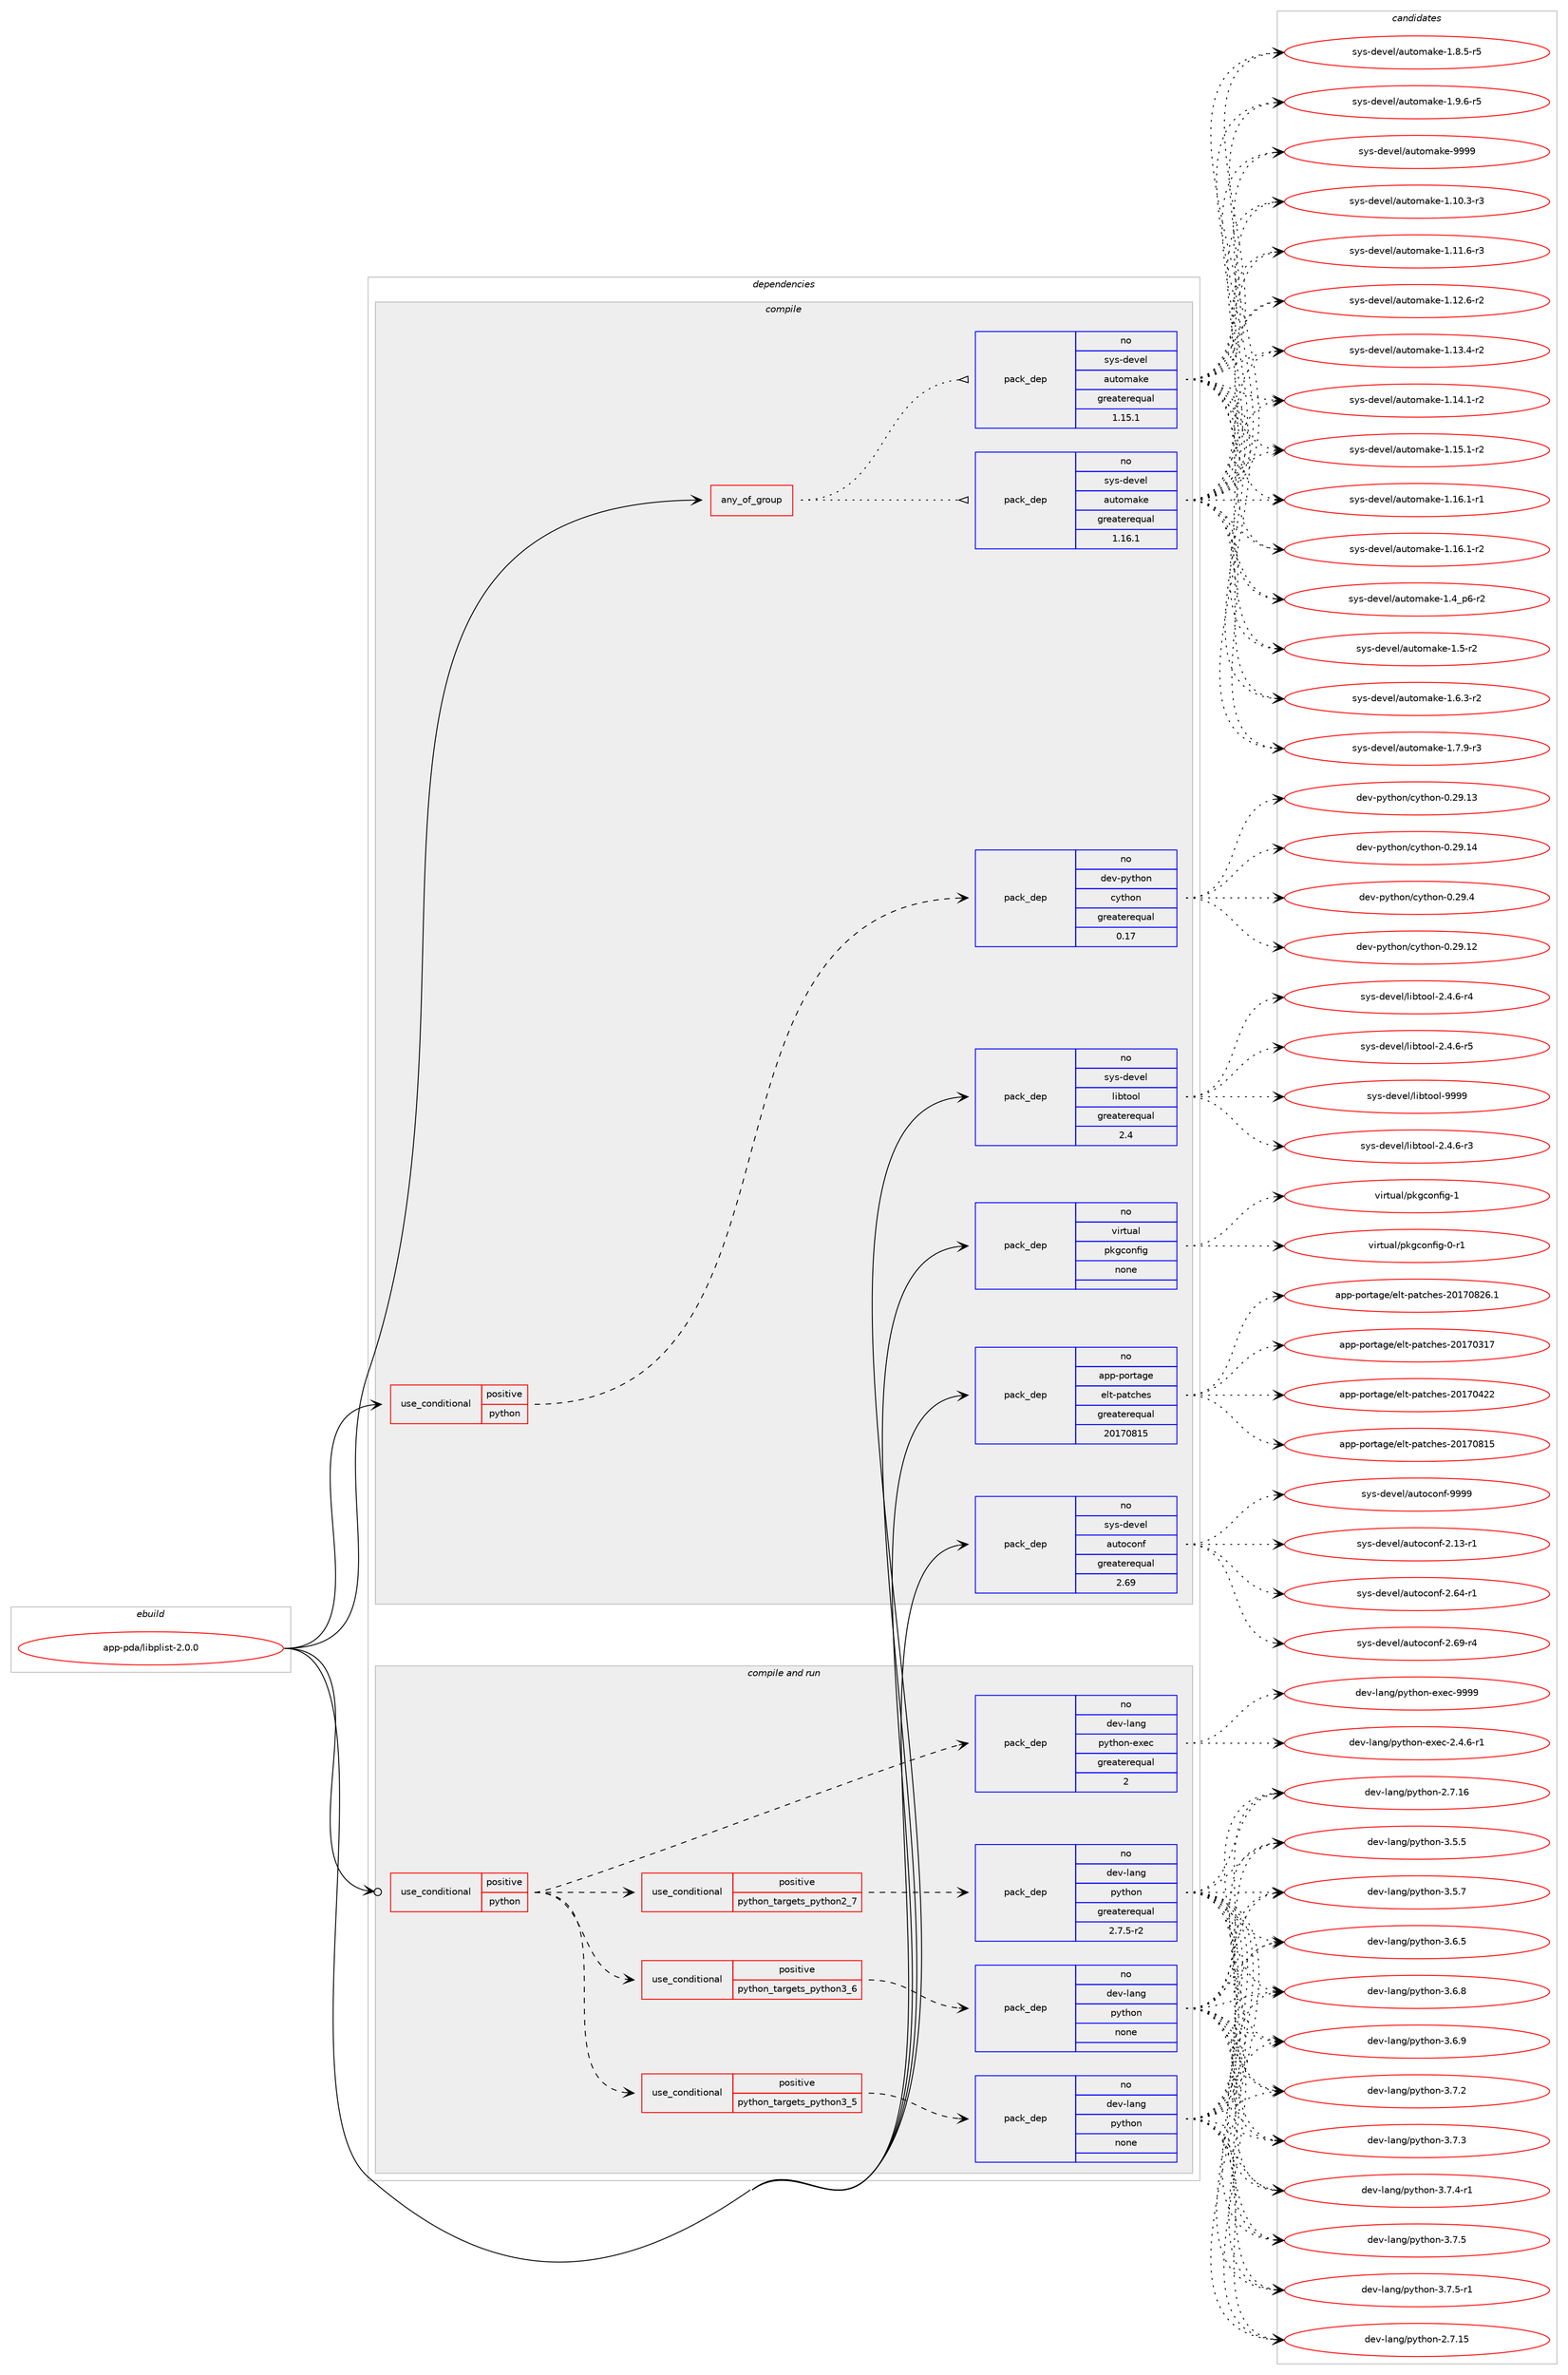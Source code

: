digraph prolog {

# *************
# Graph options
# *************

newrank=true;
concentrate=true;
compound=true;
graph [rankdir=LR,fontname=Helvetica,fontsize=10,ranksep=1.5];#, ranksep=2.5, nodesep=0.2];
edge  [arrowhead=vee];
node  [fontname=Helvetica,fontsize=10];

# **********
# The ebuild
# **********

subgraph cluster_leftcol {
color=gray;
rank=same;
label=<<i>ebuild</i>>;
id [label="app-pda/libplist-2.0.0", color=red, width=4, href="../app-pda/libplist-2.0.0.svg"];
}

# ****************
# The dependencies
# ****************

subgraph cluster_midcol {
color=gray;
label=<<i>dependencies</i>>;
subgraph cluster_compile {
fillcolor="#eeeeee";
style=filled;
label=<<i>compile</i>>;
subgraph any8809 {
dependency504776 [label=<<TABLE BORDER="0" CELLBORDER="1" CELLSPACING="0" CELLPADDING="4"><TR><TD CELLPADDING="10">any_of_group</TD></TR></TABLE>>, shape=none, color=red];subgraph pack375320 {
dependency504777 [label=<<TABLE BORDER="0" CELLBORDER="1" CELLSPACING="0" CELLPADDING="4" WIDTH="220"><TR><TD ROWSPAN="6" CELLPADDING="30">pack_dep</TD></TR><TR><TD WIDTH="110">no</TD></TR><TR><TD>sys-devel</TD></TR><TR><TD>automake</TD></TR><TR><TD>greaterequal</TD></TR><TR><TD>1.16.1</TD></TR></TABLE>>, shape=none, color=blue];
}
dependency504776:e -> dependency504777:w [weight=20,style="dotted",arrowhead="oinv"];
subgraph pack375321 {
dependency504778 [label=<<TABLE BORDER="0" CELLBORDER="1" CELLSPACING="0" CELLPADDING="4" WIDTH="220"><TR><TD ROWSPAN="6" CELLPADDING="30">pack_dep</TD></TR><TR><TD WIDTH="110">no</TD></TR><TR><TD>sys-devel</TD></TR><TR><TD>automake</TD></TR><TR><TD>greaterequal</TD></TR><TR><TD>1.15.1</TD></TR></TABLE>>, shape=none, color=blue];
}
dependency504776:e -> dependency504778:w [weight=20,style="dotted",arrowhead="oinv"];
}
id:e -> dependency504776:w [weight=20,style="solid",arrowhead="vee"];
subgraph cond120331 {
dependency504779 [label=<<TABLE BORDER="0" CELLBORDER="1" CELLSPACING="0" CELLPADDING="4"><TR><TD ROWSPAN="3" CELLPADDING="10">use_conditional</TD></TR><TR><TD>positive</TD></TR><TR><TD>python</TD></TR></TABLE>>, shape=none, color=red];
subgraph pack375322 {
dependency504780 [label=<<TABLE BORDER="0" CELLBORDER="1" CELLSPACING="0" CELLPADDING="4" WIDTH="220"><TR><TD ROWSPAN="6" CELLPADDING="30">pack_dep</TD></TR><TR><TD WIDTH="110">no</TD></TR><TR><TD>dev-python</TD></TR><TR><TD>cython</TD></TR><TR><TD>greaterequal</TD></TR><TR><TD>0.17</TD></TR></TABLE>>, shape=none, color=blue];
}
dependency504779:e -> dependency504780:w [weight=20,style="dashed",arrowhead="vee"];
}
id:e -> dependency504779:w [weight=20,style="solid",arrowhead="vee"];
subgraph pack375323 {
dependency504781 [label=<<TABLE BORDER="0" CELLBORDER="1" CELLSPACING="0" CELLPADDING="4" WIDTH="220"><TR><TD ROWSPAN="6" CELLPADDING="30">pack_dep</TD></TR><TR><TD WIDTH="110">no</TD></TR><TR><TD>app-portage</TD></TR><TR><TD>elt-patches</TD></TR><TR><TD>greaterequal</TD></TR><TR><TD>20170815</TD></TR></TABLE>>, shape=none, color=blue];
}
id:e -> dependency504781:w [weight=20,style="solid",arrowhead="vee"];
subgraph pack375324 {
dependency504782 [label=<<TABLE BORDER="0" CELLBORDER="1" CELLSPACING="0" CELLPADDING="4" WIDTH="220"><TR><TD ROWSPAN="6" CELLPADDING="30">pack_dep</TD></TR><TR><TD WIDTH="110">no</TD></TR><TR><TD>sys-devel</TD></TR><TR><TD>autoconf</TD></TR><TR><TD>greaterequal</TD></TR><TR><TD>2.69</TD></TR></TABLE>>, shape=none, color=blue];
}
id:e -> dependency504782:w [weight=20,style="solid",arrowhead="vee"];
subgraph pack375325 {
dependency504783 [label=<<TABLE BORDER="0" CELLBORDER="1" CELLSPACING="0" CELLPADDING="4" WIDTH="220"><TR><TD ROWSPAN="6" CELLPADDING="30">pack_dep</TD></TR><TR><TD WIDTH="110">no</TD></TR><TR><TD>sys-devel</TD></TR><TR><TD>libtool</TD></TR><TR><TD>greaterequal</TD></TR><TR><TD>2.4</TD></TR></TABLE>>, shape=none, color=blue];
}
id:e -> dependency504783:w [weight=20,style="solid",arrowhead="vee"];
subgraph pack375326 {
dependency504784 [label=<<TABLE BORDER="0" CELLBORDER="1" CELLSPACING="0" CELLPADDING="4" WIDTH="220"><TR><TD ROWSPAN="6" CELLPADDING="30">pack_dep</TD></TR><TR><TD WIDTH="110">no</TD></TR><TR><TD>virtual</TD></TR><TR><TD>pkgconfig</TD></TR><TR><TD>none</TD></TR><TR><TD></TD></TR></TABLE>>, shape=none, color=blue];
}
id:e -> dependency504784:w [weight=20,style="solid",arrowhead="vee"];
}
subgraph cluster_compileandrun {
fillcolor="#eeeeee";
style=filled;
label=<<i>compile and run</i>>;
subgraph cond120332 {
dependency504785 [label=<<TABLE BORDER="0" CELLBORDER="1" CELLSPACING="0" CELLPADDING="4"><TR><TD ROWSPAN="3" CELLPADDING="10">use_conditional</TD></TR><TR><TD>positive</TD></TR><TR><TD>python</TD></TR></TABLE>>, shape=none, color=red];
subgraph cond120333 {
dependency504786 [label=<<TABLE BORDER="0" CELLBORDER="1" CELLSPACING="0" CELLPADDING="4"><TR><TD ROWSPAN="3" CELLPADDING="10">use_conditional</TD></TR><TR><TD>positive</TD></TR><TR><TD>python_targets_python2_7</TD></TR></TABLE>>, shape=none, color=red];
subgraph pack375327 {
dependency504787 [label=<<TABLE BORDER="0" CELLBORDER="1" CELLSPACING="0" CELLPADDING="4" WIDTH="220"><TR><TD ROWSPAN="6" CELLPADDING="30">pack_dep</TD></TR><TR><TD WIDTH="110">no</TD></TR><TR><TD>dev-lang</TD></TR><TR><TD>python</TD></TR><TR><TD>greaterequal</TD></TR><TR><TD>2.7.5-r2</TD></TR></TABLE>>, shape=none, color=blue];
}
dependency504786:e -> dependency504787:w [weight=20,style="dashed",arrowhead="vee"];
}
dependency504785:e -> dependency504786:w [weight=20,style="dashed",arrowhead="vee"];
subgraph cond120334 {
dependency504788 [label=<<TABLE BORDER="0" CELLBORDER="1" CELLSPACING="0" CELLPADDING="4"><TR><TD ROWSPAN="3" CELLPADDING="10">use_conditional</TD></TR><TR><TD>positive</TD></TR><TR><TD>python_targets_python3_5</TD></TR></TABLE>>, shape=none, color=red];
subgraph pack375328 {
dependency504789 [label=<<TABLE BORDER="0" CELLBORDER="1" CELLSPACING="0" CELLPADDING="4" WIDTH="220"><TR><TD ROWSPAN="6" CELLPADDING="30">pack_dep</TD></TR><TR><TD WIDTH="110">no</TD></TR><TR><TD>dev-lang</TD></TR><TR><TD>python</TD></TR><TR><TD>none</TD></TR><TR><TD></TD></TR></TABLE>>, shape=none, color=blue];
}
dependency504788:e -> dependency504789:w [weight=20,style="dashed",arrowhead="vee"];
}
dependency504785:e -> dependency504788:w [weight=20,style="dashed",arrowhead="vee"];
subgraph cond120335 {
dependency504790 [label=<<TABLE BORDER="0" CELLBORDER="1" CELLSPACING="0" CELLPADDING="4"><TR><TD ROWSPAN="3" CELLPADDING="10">use_conditional</TD></TR><TR><TD>positive</TD></TR><TR><TD>python_targets_python3_6</TD></TR></TABLE>>, shape=none, color=red];
subgraph pack375329 {
dependency504791 [label=<<TABLE BORDER="0" CELLBORDER="1" CELLSPACING="0" CELLPADDING="4" WIDTH="220"><TR><TD ROWSPAN="6" CELLPADDING="30">pack_dep</TD></TR><TR><TD WIDTH="110">no</TD></TR><TR><TD>dev-lang</TD></TR><TR><TD>python</TD></TR><TR><TD>none</TD></TR><TR><TD></TD></TR></TABLE>>, shape=none, color=blue];
}
dependency504790:e -> dependency504791:w [weight=20,style="dashed",arrowhead="vee"];
}
dependency504785:e -> dependency504790:w [weight=20,style="dashed",arrowhead="vee"];
subgraph pack375330 {
dependency504792 [label=<<TABLE BORDER="0" CELLBORDER="1" CELLSPACING="0" CELLPADDING="4" WIDTH="220"><TR><TD ROWSPAN="6" CELLPADDING="30">pack_dep</TD></TR><TR><TD WIDTH="110">no</TD></TR><TR><TD>dev-lang</TD></TR><TR><TD>python-exec</TD></TR><TR><TD>greaterequal</TD></TR><TR><TD>2</TD></TR></TABLE>>, shape=none, color=blue];
}
dependency504785:e -> dependency504792:w [weight=20,style="dashed",arrowhead="vee"];
}
id:e -> dependency504785:w [weight=20,style="solid",arrowhead="odotvee"];
}
subgraph cluster_run {
fillcolor="#eeeeee";
style=filled;
label=<<i>run</i>>;
}
}

# **************
# The candidates
# **************

subgraph cluster_choices {
rank=same;
color=gray;
label=<<i>candidates</i>>;

subgraph choice375320 {
color=black;
nodesep=1;
choice11512111545100101118101108479711711611110997107101454946494846514511451 [label="sys-devel/automake-1.10.3-r3", color=red, width=4,href="../sys-devel/automake-1.10.3-r3.svg"];
choice11512111545100101118101108479711711611110997107101454946494946544511451 [label="sys-devel/automake-1.11.6-r3", color=red, width=4,href="../sys-devel/automake-1.11.6-r3.svg"];
choice11512111545100101118101108479711711611110997107101454946495046544511450 [label="sys-devel/automake-1.12.6-r2", color=red, width=4,href="../sys-devel/automake-1.12.6-r2.svg"];
choice11512111545100101118101108479711711611110997107101454946495146524511450 [label="sys-devel/automake-1.13.4-r2", color=red, width=4,href="../sys-devel/automake-1.13.4-r2.svg"];
choice11512111545100101118101108479711711611110997107101454946495246494511450 [label="sys-devel/automake-1.14.1-r2", color=red, width=4,href="../sys-devel/automake-1.14.1-r2.svg"];
choice11512111545100101118101108479711711611110997107101454946495346494511450 [label="sys-devel/automake-1.15.1-r2", color=red, width=4,href="../sys-devel/automake-1.15.1-r2.svg"];
choice11512111545100101118101108479711711611110997107101454946495446494511449 [label="sys-devel/automake-1.16.1-r1", color=red, width=4,href="../sys-devel/automake-1.16.1-r1.svg"];
choice11512111545100101118101108479711711611110997107101454946495446494511450 [label="sys-devel/automake-1.16.1-r2", color=red, width=4,href="../sys-devel/automake-1.16.1-r2.svg"];
choice115121115451001011181011084797117116111109971071014549465295112544511450 [label="sys-devel/automake-1.4_p6-r2", color=red, width=4,href="../sys-devel/automake-1.4_p6-r2.svg"];
choice11512111545100101118101108479711711611110997107101454946534511450 [label="sys-devel/automake-1.5-r2", color=red, width=4,href="../sys-devel/automake-1.5-r2.svg"];
choice115121115451001011181011084797117116111109971071014549465446514511450 [label="sys-devel/automake-1.6.3-r2", color=red, width=4,href="../sys-devel/automake-1.6.3-r2.svg"];
choice115121115451001011181011084797117116111109971071014549465546574511451 [label="sys-devel/automake-1.7.9-r3", color=red, width=4,href="../sys-devel/automake-1.7.9-r3.svg"];
choice115121115451001011181011084797117116111109971071014549465646534511453 [label="sys-devel/automake-1.8.5-r5", color=red, width=4,href="../sys-devel/automake-1.8.5-r5.svg"];
choice115121115451001011181011084797117116111109971071014549465746544511453 [label="sys-devel/automake-1.9.6-r5", color=red, width=4,href="../sys-devel/automake-1.9.6-r5.svg"];
choice115121115451001011181011084797117116111109971071014557575757 [label="sys-devel/automake-9999", color=red, width=4,href="../sys-devel/automake-9999.svg"];
dependency504777:e -> choice11512111545100101118101108479711711611110997107101454946494846514511451:w [style=dotted,weight="100"];
dependency504777:e -> choice11512111545100101118101108479711711611110997107101454946494946544511451:w [style=dotted,weight="100"];
dependency504777:e -> choice11512111545100101118101108479711711611110997107101454946495046544511450:w [style=dotted,weight="100"];
dependency504777:e -> choice11512111545100101118101108479711711611110997107101454946495146524511450:w [style=dotted,weight="100"];
dependency504777:e -> choice11512111545100101118101108479711711611110997107101454946495246494511450:w [style=dotted,weight="100"];
dependency504777:e -> choice11512111545100101118101108479711711611110997107101454946495346494511450:w [style=dotted,weight="100"];
dependency504777:e -> choice11512111545100101118101108479711711611110997107101454946495446494511449:w [style=dotted,weight="100"];
dependency504777:e -> choice11512111545100101118101108479711711611110997107101454946495446494511450:w [style=dotted,weight="100"];
dependency504777:e -> choice115121115451001011181011084797117116111109971071014549465295112544511450:w [style=dotted,weight="100"];
dependency504777:e -> choice11512111545100101118101108479711711611110997107101454946534511450:w [style=dotted,weight="100"];
dependency504777:e -> choice115121115451001011181011084797117116111109971071014549465446514511450:w [style=dotted,weight="100"];
dependency504777:e -> choice115121115451001011181011084797117116111109971071014549465546574511451:w [style=dotted,weight="100"];
dependency504777:e -> choice115121115451001011181011084797117116111109971071014549465646534511453:w [style=dotted,weight="100"];
dependency504777:e -> choice115121115451001011181011084797117116111109971071014549465746544511453:w [style=dotted,weight="100"];
dependency504777:e -> choice115121115451001011181011084797117116111109971071014557575757:w [style=dotted,weight="100"];
}
subgraph choice375321 {
color=black;
nodesep=1;
choice11512111545100101118101108479711711611110997107101454946494846514511451 [label="sys-devel/automake-1.10.3-r3", color=red, width=4,href="../sys-devel/automake-1.10.3-r3.svg"];
choice11512111545100101118101108479711711611110997107101454946494946544511451 [label="sys-devel/automake-1.11.6-r3", color=red, width=4,href="../sys-devel/automake-1.11.6-r3.svg"];
choice11512111545100101118101108479711711611110997107101454946495046544511450 [label="sys-devel/automake-1.12.6-r2", color=red, width=4,href="../sys-devel/automake-1.12.6-r2.svg"];
choice11512111545100101118101108479711711611110997107101454946495146524511450 [label="sys-devel/automake-1.13.4-r2", color=red, width=4,href="../sys-devel/automake-1.13.4-r2.svg"];
choice11512111545100101118101108479711711611110997107101454946495246494511450 [label="sys-devel/automake-1.14.1-r2", color=red, width=4,href="../sys-devel/automake-1.14.1-r2.svg"];
choice11512111545100101118101108479711711611110997107101454946495346494511450 [label="sys-devel/automake-1.15.1-r2", color=red, width=4,href="../sys-devel/automake-1.15.1-r2.svg"];
choice11512111545100101118101108479711711611110997107101454946495446494511449 [label="sys-devel/automake-1.16.1-r1", color=red, width=4,href="../sys-devel/automake-1.16.1-r1.svg"];
choice11512111545100101118101108479711711611110997107101454946495446494511450 [label="sys-devel/automake-1.16.1-r2", color=red, width=4,href="../sys-devel/automake-1.16.1-r2.svg"];
choice115121115451001011181011084797117116111109971071014549465295112544511450 [label="sys-devel/automake-1.4_p6-r2", color=red, width=4,href="../sys-devel/automake-1.4_p6-r2.svg"];
choice11512111545100101118101108479711711611110997107101454946534511450 [label="sys-devel/automake-1.5-r2", color=red, width=4,href="../sys-devel/automake-1.5-r2.svg"];
choice115121115451001011181011084797117116111109971071014549465446514511450 [label="sys-devel/automake-1.6.3-r2", color=red, width=4,href="../sys-devel/automake-1.6.3-r2.svg"];
choice115121115451001011181011084797117116111109971071014549465546574511451 [label="sys-devel/automake-1.7.9-r3", color=red, width=4,href="../sys-devel/automake-1.7.9-r3.svg"];
choice115121115451001011181011084797117116111109971071014549465646534511453 [label="sys-devel/automake-1.8.5-r5", color=red, width=4,href="../sys-devel/automake-1.8.5-r5.svg"];
choice115121115451001011181011084797117116111109971071014549465746544511453 [label="sys-devel/automake-1.9.6-r5", color=red, width=4,href="../sys-devel/automake-1.9.6-r5.svg"];
choice115121115451001011181011084797117116111109971071014557575757 [label="sys-devel/automake-9999", color=red, width=4,href="../sys-devel/automake-9999.svg"];
dependency504778:e -> choice11512111545100101118101108479711711611110997107101454946494846514511451:w [style=dotted,weight="100"];
dependency504778:e -> choice11512111545100101118101108479711711611110997107101454946494946544511451:w [style=dotted,weight="100"];
dependency504778:e -> choice11512111545100101118101108479711711611110997107101454946495046544511450:w [style=dotted,weight="100"];
dependency504778:e -> choice11512111545100101118101108479711711611110997107101454946495146524511450:w [style=dotted,weight="100"];
dependency504778:e -> choice11512111545100101118101108479711711611110997107101454946495246494511450:w [style=dotted,weight="100"];
dependency504778:e -> choice11512111545100101118101108479711711611110997107101454946495346494511450:w [style=dotted,weight="100"];
dependency504778:e -> choice11512111545100101118101108479711711611110997107101454946495446494511449:w [style=dotted,weight="100"];
dependency504778:e -> choice11512111545100101118101108479711711611110997107101454946495446494511450:w [style=dotted,weight="100"];
dependency504778:e -> choice115121115451001011181011084797117116111109971071014549465295112544511450:w [style=dotted,weight="100"];
dependency504778:e -> choice11512111545100101118101108479711711611110997107101454946534511450:w [style=dotted,weight="100"];
dependency504778:e -> choice115121115451001011181011084797117116111109971071014549465446514511450:w [style=dotted,weight="100"];
dependency504778:e -> choice115121115451001011181011084797117116111109971071014549465546574511451:w [style=dotted,weight="100"];
dependency504778:e -> choice115121115451001011181011084797117116111109971071014549465646534511453:w [style=dotted,weight="100"];
dependency504778:e -> choice115121115451001011181011084797117116111109971071014549465746544511453:w [style=dotted,weight="100"];
dependency504778:e -> choice115121115451001011181011084797117116111109971071014557575757:w [style=dotted,weight="100"];
}
subgraph choice375322 {
color=black;
nodesep=1;
choice1001011184511212111610411111047991211161041111104548465057464950 [label="dev-python/cython-0.29.12", color=red, width=4,href="../dev-python/cython-0.29.12.svg"];
choice1001011184511212111610411111047991211161041111104548465057464951 [label="dev-python/cython-0.29.13", color=red, width=4,href="../dev-python/cython-0.29.13.svg"];
choice1001011184511212111610411111047991211161041111104548465057464952 [label="dev-python/cython-0.29.14", color=red, width=4,href="../dev-python/cython-0.29.14.svg"];
choice10010111845112121116104111110479912111610411111045484650574652 [label="dev-python/cython-0.29.4", color=red, width=4,href="../dev-python/cython-0.29.4.svg"];
dependency504780:e -> choice1001011184511212111610411111047991211161041111104548465057464950:w [style=dotted,weight="100"];
dependency504780:e -> choice1001011184511212111610411111047991211161041111104548465057464951:w [style=dotted,weight="100"];
dependency504780:e -> choice1001011184511212111610411111047991211161041111104548465057464952:w [style=dotted,weight="100"];
dependency504780:e -> choice10010111845112121116104111110479912111610411111045484650574652:w [style=dotted,weight="100"];
}
subgraph choice375323 {
color=black;
nodesep=1;
choice97112112451121111141169710310147101108116451129711699104101115455048495548514955 [label="app-portage/elt-patches-20170317", color=red, width=4,href="../app-portage/elt-patches-20170317.svg"];
choice97112112451121111141169710310147101108116451129711699104101115455048495548525050 [label="app-portage/elt-patches-20170422", color=red, width=4,href="../app-portage/elt-patches-20170422.svg"];
choice97112112451121111141169710310147101108116451129711699104101115455048495548564953 [label="app-portage/elt-patches-20170815", color=red, width=4,href="../app-portage/elt-patches-20170815.svg"];
choice971121124511211111411697103101471011081164511297116991041011154550484955485650544649 [label="app-portage/elt-patches-20170826.1", color=red, width=4,href="../app-portage/elt-patches-20170826.1.svg"];
dependency504781:e -> choice97112112451121111141169710310147101108116451129711699104101115455048495548514955:w [style=dotted,weight="100"];
dependency504781:e -> choice97112112451121111141169710310147101108116451129711699104101115455048495548525050:w [style=dotted,weight="100"];
dependency504781:e -> choice97112112451121111141169710310147101108116451129711699104101115455048495548564953:w [style=dotted,weight="100"];
dependency504781:e -> choice971121124511211111411697103101471011081164511297116991041011154550484955485650544649:w [style=dotted,weight="100"];
}
subgraph choice375324 {
color=black;
nodesep=1;
choice1151211154510010111810110847971171161119911111010245504649514511449 [label="sys-devel/autoconf-2.13-r1", color=red, width=4,href="../sys-devel/autoconf-2.13-r1.svg"];
choice1151211154510010111810110847971171161119911111010245504654524511449 [label="sys-devel/autoconf-2.64-r1", color=red, width=4,href="../sys-devel/autoconf-2.64-r1.svg"];
choice1151211154510010111810110847971171161119911111010245504654574511452 [label="sys-devel/autoconf-2.69-r4", color=red, width=4,href="../sys-devel/autoconf-2.69-r4.svg"];
choice115121115451001011181011084797117116111991111101024557575757 [label="sys-devel/autoconf-9999", color=red, width=4,href="../sys-devel/autoconf-9999.svg"];
dependency504782:e -> choice1151211154510010111810110847971171161119911111010245504649514511449:w [style=dotted,weight="100"];
dependency504782:e -> choice1151211154510010111810110847971171161119911111010245504654524511449:w [style=dotted,weight="100"];
dependency504782:e -> choice1151211154510010111810110847971171161119911111010245504654574511452:w [style=dotted,weight="100"];
dependency504782:e -> choice115121115451001011181011084797117116111991111101024557575757:w [style=dotted,weight="100"];
}
subgraph choice375325 {
color=black;
nodesep=1;
choice1151211154510010111810110847108105981161111111084550465246544511451 [label="sys-devel/libtool-2.4.6-r3", color=red, width=4,href="../sys-devel/libtool-2.4.6-r3.svg"];
choice1151211154510010111810110847108105981161111111084550465246544511452 [label="sys-devel/libtool-2.4.6-r4", color=red, width=4,href="../sys-devel/libtool-2.4.6-r4.svg"];
choice1151211154510010111810110847108105981161111111084550465246544511453 [label="sys-devel/libtool-2.4.6-r5", color=red, width=4,href="../sys-devel/libtool-2.4.6-r5.svg"];
choice1151211154510010111810110847108105981161111111084557575757 [label="sys-devel/libtool-9999", color=red, width=4,href="../sys-devel/libtool-9999.svg"];
dependency504783:e -> choice1151211154510010111810110847108105981161111111084550465246544511451:w [style=dotted,weight="100"];
dependency504783:e -> choice1151211154510010111810110847108105981161111111084550465246544511452:w [style=dotted,weight="100"];
dependency504783:e -> choice1151211154510010111810110847108105981161111111084550465246544511453:w [style=dotted,weight="100"];
dependency504783:e -> choice1151211154510010111810110847108105981161111111084557575757:w [style=dotted,weight="100"];
}
subgraph choice375326 {
color=black;
nodesep=1;
choice11810511411611797108471121071039911111010210510345484511449 [label="virtual/pkgconfig-0-r1", color=red, width=4,href="../virtual/pkgconfig-0-r1.svg"];
choice1181051141161179710847112107103991111101021051034549 [label="virtual/pkgconfig-1", color=red, width=4,href="../virtual/pkgconfig-1.svg"];
dependency504784:e -> choice11810511411611797108471121071039911111010210510345484511449:w [style=dotted,weight="100"];
dependency504784:e -> choice1181051141161179710847112107103991111101021051034549:w [style=dotted,weight="100"];
}
subgraph choice375327 {
color=black;
nodesep=1;
choice10010111845108971101034711212111610411111045504655464953 [label="dev-lang/python-2.7.15", color=red, width=4,href="../dev-lang/python-2.7.15.svg"];
choice10010111845108971101034711212111610411111045504655464954 [label="dev-lang/python-2.7.16", color=red, width=4,href="../dev-lang/python-2.7.16.svg"];
choice100101118451089711010347112121116104111110455146534653 [label="dev-lang/python-3.5.5", color=red, width=4,href="../dev-lang/python-3.5.5.svg"];
choice100101118451089711010347112121116104111110455146534655 [label="dev-lang/python-3.5.7", color=red, width=4,href="../dev-lang/python-3.5.7.svg"];
choice100101118451089711010347112121116104111110455146544653 [label="dev-lang/python-3.6.5", color=red, width=4,href="../dev-lang/python-3.6.5.svg"];
choice100101118451089711010347112121116104111110455146544656 [label="dev-lang/python-3.6.8", color=red, width=4,href="../dev-lang/python-3.6.8.svg"];
choice100101118451089711010347112121116104111110455146544657 [label="dev-lang/python-3.6.9", color=red, width=4,href="../dev-lang/python-3.6.9.svg"];
choice100101118451089711010347112121116104111110455146554650 [label="dev-lang/python-3.7.2", color=red, width=4,href="../dev-lang/python-3.7.2.svg"];
choice100101118451089711010347112121116104111110455146554651 [label="dev-lang/python-3.7.3", color=red, width=4,href="../dev-lang/python-3.7.3.svg"];
choice1001011184510897110103471121211161041111104551465546524511449 [label="dev-lang/python-3.7.4-r1", color=red, width=4,href="../dev-lang/python-3.7.4-r1.svg"];
choice100101118451089711010347112121116104111110455146554653 [label="dev-lang/python-3.7.5", color=red, width=4,href="../dev-lang/python-3.7.5.svg"];
choice1001011184510897110103471121211161041111104551465546534511449 [label="dev-lang/python-3.7.5-r1", color=red, width=4,href="../dev-lang/python-3.7.5-r1.svg"];
dependency504787:e -> choice10010111845108971101034711212111610411111045504655464953:w [style=dotted,weight="100"];
dependency504787:e -> choice10010111845108971101034711212111610411111045504655464954:w [style=dotted,weight="100"];
dependency504787:e -> choice100101118451089711010347112121116104111110455146534653:w [style=dotted,weight="100"];
dependency504787:e -> choice100101118451089711010347112121116104111110455146534655:w [style=dotted,weight="100"];
dependency504787:e -> choice100101118451089711010347112121116104111110455146544653:w [style=dotted,weight="100"];
dependency504787:e -> choice100101118451089711010347112121116104111110455146544656:w [style=dotted,weight="100"];
dependency504787:e -> choice100101118451089711010347112121116104111110455146544657:w [style=dotted,weight="100"];
dependency504787:e -> choice100101118451089711010347112121116104111110455146554650:w [style=dotted,weight="100"];
dependency504787:e -> choice100101118451089711010347112121116104111110455146554651:w [style=dotted,weight="100"];
dependency504787:e -> choice1001011184510897110103471121211161041111104551465546524511449:w [style=dotted,weight="100"];
dependency504787:e -> choice100101118451089711010347112121116104111110455146554653:w [style=dotted,weight="100"];
dependency504787:e -> choice1001011184510897110103471121211161041111104551465546534511449:w [style=dotted,weight="100"];
}
subgraph choice375328 {
color=black;
nodesep=1;
choice10010111845108971101034711212111610411111045504655464953 [label="dev-lang/python-2.7.15", color=red, width=4,href="../dev-lang/python-2.7.15.svg"];
choice10010111845108971101034711212111610411111045504655464954 [label="dev-lang/python-2.7.16", color=red, width=4,href="../dev-lang/python-2.7.16.svg"];
choice100101118451089711010347112121116104111110455146534653 [label="dev-lang/python-3.5.5", color=red, width=4,href="../dev-lang/python-3.5.5.svg"];
choice100101118451089711010347112121116104111110455146534655 [label="dev-lang/python-3.5.7", color=red, width=4,href="../dev-lang/python-3.5.7.svg"];
choice100101118451089711010347112121116104111110455146544653 [label="dev-lang/python-3.6.5", color=red, width=4,href="../dev-lang/python-3.6.5.svg"];
choice100101118451089711010347112121116104111110455146544656 [label="dev-lang/python-3.6.8", color=red, width=4,href="../dev-lang/python-3.6.8.svg"];
choice100101118451089711010347112121116104111110455146544657 [label="dev-lang/python-3.6.9", color=red, width=4,href="../dev-lang/python-3.6.9.svg"];
choice100101118451089711010347112121116104111110455146554650 [label="dev-lang/python-3.7.2", color=red, width=4,href="../dev-lang/python-3.7.2.svg"];
choice100101118451089711010347112121116104111110455146554651 [label="dev-lang/python-3.7.3", color=red, width=4,href="../dev-lang/python-3.7.3.svg"];
choice1001011184510897110103471121211161041111104551465546524511449 [label="dev-lang/python-3.7.4-r1", color=red, width=4,href="../dev-lang/python-3.7.4-r1.svg"];
choice100101118451089711010347112121116104111110455146554653 [label="dev-lang/python-3.7.5", color=red, width=4,href="../dev-lang/python-3.7.5.svg"];
choice1001011184510897110103471121211161041111104551465546534511449 [label="dev-lang/python-3.7.5-r1", color=red, width=4,href="../dev-lang/python-3.7.5-r1.svg"];
dependency504789:e -> choice10010111845108971101034711212111610411111045504655464953:w [style=dotted,weight="100"];
dependency504789:e -> choice10010111845108971101034711212111610411111045504655464954:w [style=dotted,weight="100"];
dependency504789:e -> choice100101118451089711010347112121116104111110455146534653:w [style=dotted,weight="100"];
dependency504789:e -> choice100101118451089711010347112121116104111110455146534655:w [style=dotted,weight="100"];
dependency504789:e -> choice100101118451089711010347112121116104111110455146544653:w [style=dotted,weight="100"];
dependency504789:e -> choice100101118451089711010347112121116104111110455146544656:w [style=dotted,weight="100"];
dependency504789:e -> choice100101118451089711010347112121116104111110455146544657:w [style=dotted,weight="100"];
dependency504789:e -> choice100101118451089711010347112121116104111110455146554650:w [style=dotted,weight="100"];
dependency504789:e -> choice100101118451089711010347112121116104111110455146554651:w [style=dotted,weight="100"];
dependency504789:e -> choice1001011184510897110103471121211161041111104551465546524511449:w [style=dotted,weight="100"];
dependency504789:e -> choice100101118451089711010347112121116104111110455146554653:w [style=dotted,weight="100"];
dependency504789:e -> choice1001011184510897110103471121211161041111104551465546534511449:w [style=dotted,weight="100"];
}
subgraph choice375329 {
color=black;
nodesep=1;
choice10010111845108971101034711212111610411111045504655464953 [label="dev-lang/python-2.7.15", color=red, width=4,href="../dev-lang/python-2.7.15.svg"];
choice10010111845108971101034711212111610411111045504655464954 [label="dev-lang/python-2.7.16", color=red, width=4,href="../dev-lang/python-2.7.16.svg"];
choice100101118451089711010347112121116104111110455146534653 [label="dev-lang/python-3.5.5", color=red, width=4,href="../dev-lang/python-3.5.5.svg"];
choice100101118451089711010347112121116104111110455146534655 [label="dev-lang/python-3.5.7", color=red, width=4,href="../dev-lang/python-3.5.7.svg"];
choice100101118451089711010347112121116104111110455146544653 [label="dev-lang/python-3.6.5", color=red, width=4,href="../dev-lang/python-3.6.5.svg"];
choice100101118451089711010347112121116104111110455146544656 [label="dev-lang/python-3.6.8", color=red, width=4,href="../dev-lang/python-3.6.8.svg"];
choice100101118451089711010347112121116104111110455146544657 [label="dev-lang/python-3.6.9", color=red, width=4,href="../dev-lang/python-3.6.9.svg"];
choice100101118451089711010347112121116104111110455146554650 [label="dev-lang/python-3.7.2", color=red, width=4,href="../dev-lang/python-3.7.2.svg"];
choice100101118451089711010347112121116104111110455146554651 [label="dev-lang/python-3.7.3", color=red, width=4,href="../dev-lang/python-3.7.3.svg"];
choice1001011184510897110103471121211161041111104551465546524511449 [label="dev-lang/python-3.7.4-r1", color=red, width=4,href="../dev-lang/python-3.7.4-r1.svg"];
choice100101118451089711010347112121116104111110455146554653 [label="dev-lang/python-3.7.5", color=red, width=4,href="../dev-lang/python-3.7.5.svg"];
choice1001011184510897110103471121211161041111104551465546534511449 [label="dev-lang/python-3.7.5-r1", color=red, width=4,href="../dev-lang/python-3.7.5-r1.svg"];
dependency504791:e -> choice10010111845108971101034711212111610411111045504655464953:w [style=dotted,weight="100"];
dependency504791:e -> choice10010111845108971101034711212111610411111045504655464954:w [style=dotted,weight="100"];
dependency504791:e -> choice100101118451089711010347112121116104111110455146534653:w [style=dotted,weight="100"];
dependency504791:e -> choice100101118451089711010347112121116104111110455146534655:w [style=dotted,weight="100"];
dependency504791:e -> choice100101118451089711010347112121116104111110455146544653:w [style=dotted,weight="100"];
dependency504791:e -> choice100101118451089711010347112121116104111110455146544656:w [style=dotted,weight="100"];
dependency504791:e -> choice100101118451089711010347112121116104111110455146544657:w [style=dotted,weight="100"];
dependency504791:e -> choice100101118451089711010347112121116104111110455146554650:w [style=dotted,weight="100"];
dependency504791:e -> choice100101118451089711010347112121116104111110455146554651:w [style=dotted,weight="100"];
dependency504791:e -> choice1001011184510897110103471121211161041111104551465546524511449:w [style=dotted,weight="100"];
dependency504791:e -> choice100101118451089711010347112121116104111110455146554653:w [style=dotted,weight="100"];
dependency504791:e -> choice1001011184510897110103471121211161041111104551465546534511449:w [style=dotted,weight="100"];
}
subgraph choice375330 {
color=black;
nodesep=1;
choice10010111845108971101034711212111610411111045101120101994550465246544511449 [label="dev-lang/python-exec-2.4.6-r1", color=red, width=4,href="../dev-lang/python-exec-2.4.6-r1.svg"];
choice10010111845108971101034711212111610411111045101120101994557575757 [label="dev-lang/python-exec-9999", color=red, width=4,href="../dev-lang/python-exec-9999.svg"];
dependency504792:e -> choice10010111845108971101034711212111610411111045101120101994550465246544511449:w [style=dotted,weight="100"];
dependency504792:e -> choice10010111845108971101034711212111610411111045101120101994557575757:w [style=dotted,weight="100"];
}
}

}
